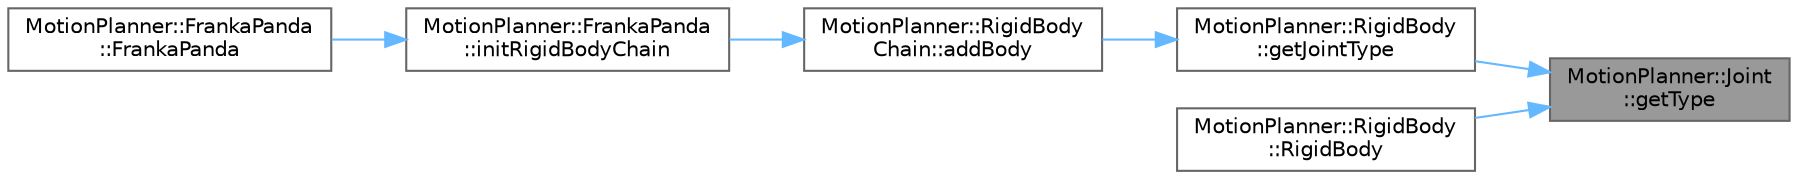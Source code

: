 digraph "MotionPlanner::Joint::getType"
{
 // LATEX_PDF_SIZE
  bgcolor="transparent";
  edge [fontname=Helvetica,fontsize=10,labelfontname=Helvetica,labelfontsize=10];
  node [fontname=Helvetica,fontsize=10,shape=box,height=0.2,width=0.4];
  rankdir="RL";
  Node1 [label="MotionPlanner::Joint\l::getType",height=0.2,width=0.4,color="gray40", fillcolor="grey60", style="filled", fontcolor="black",tooltip=" "];
  Node1 -> Node2 [dir="back",color="steelblue1",style="solid"];
  Node2 [label="MotionPlanner::RigidBody\l::getJointType",height=0.2,width=0.4,color="grey40", fillcolor="white", style="filled",URL="$class_motion_planner_1_1_rigid_body.html#aff99f1e37cf0814f875ace5bd3930a83",tooltip=" "];
  Node2 -> Node3 [dir="back",color="steelblue1",style="solid"];
  Node3 [label="MotionPlanner::RigidBody\lChain::addBody",height=0.2,width=0.4,color="grey40", fillcolor="white", style="filled",URL="$class_motion_planner_1_1_rigid_body_chain.html#a66da511f9af98e17d55abc8d07ba0f4f",tooltip=" "];
  Node3 -> Node4 [dir="back",color="steelblue1",style="solid"];
  Node4 [label="MotionPlanner::FrankaPanda\l::initRigidBodyChain",height=0.2,width=0.4,color="grey40", fillcolor="white", style="filled",URL="$class_motion_planner_1_1_franka_panda.html#ad484e778a7dc5083378654a7c3762f79",tooltip=" "];
  Node4 -> Node5 [dir="back",color="steelblue1",style="solid"];
  Node5 [label="MotionPlanner::FrankaPanda\l::FrankaPanda",height=0.2,width=0.4,color="grey40", fillcolor="white", style="filled",URL="$class_motion_planner_1_1_franka_panda.html#abc2d8d43ffbe81ae1799c848575ace18",tooltip=" "];
  Node1 -> Node6 [dir="back",color="steelblue1",style="solid"];
  Node6 [label="MotionPlanner::RigidBody\l::RigidBody",height=0.2,width=0.4,color="grey40", fillcolor="white", style="filled",URL="$class_motion_planner_1_1_rigid_body.html#ac7f7d8c4129b89b5713668f6d7fa1cda",tooltip=" "];
}
